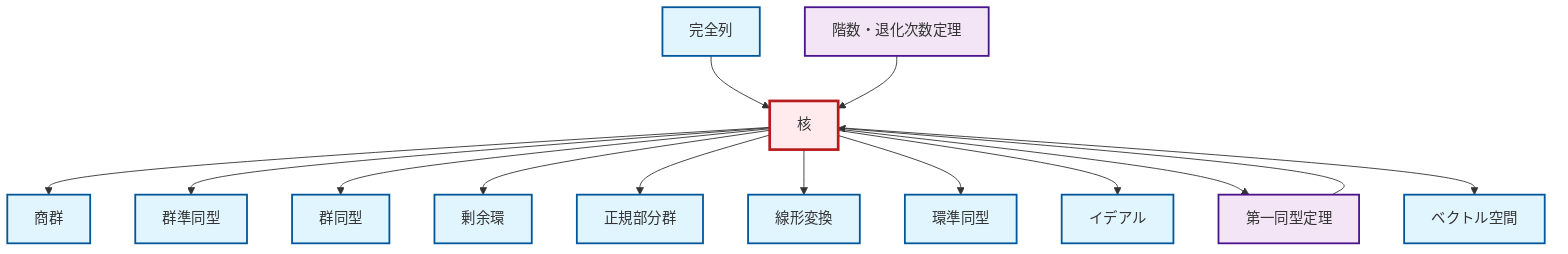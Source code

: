 graph TD
    classDef definition fill:#e1f5fe,stroke:#01579b,stroke-width:2px
    classDef theorem fill:#f3e5f5,stroke:#4a148c,stroke-width:2px
    classDef axiom fill:#fff3e0,stroke:#e65100,stroke-width:2px
    classDef example fill:#e8f5e9,stroke:#1b5e20,stroke-width:2px
    classDef current fill:#ffebee,stroke:#b71c1c,stroke-width:3px
    def-ideal["イデアル"]:::definition
    def-vector-space["ベクトル空間"]:::definition
    def-linear-transformation["線形変換"]:::definition
    def-isomorphism["群同型"]:::definition
    def-quotient-group["商群"]:::definition
    thm-rank-nullity["階数・退化次数定理"]:::theorem
    def-quotient-ring["剰余環"]:::definition
    def-exact-sequence["完全列"]:::definition
    def-kernel["核"]:::definition
    def-homomorphism["群準同型"]:::definition
    def-normal-subgroup["正規部分群"]:::definition
    def-ring-homomorphism["環準同型"]:::definition
    thm-first-isomorphism["第一同型定理"]:::theorem
    def-kernel --> def-quotient-group
    def-kernel --> def-homomorphism
    def-kernel --> def-isomorphism
    def-kernel --> def-quotient-ring
    def-exact-sequence --> def-kernel
    def-kernel --> def-normal-subgroup
    thm-first-isomorphism --> def-kernel
    def-kernel --> def-linear-transformation
    def-kernel --> def-ring-homomorphism
    def-kernel --> def-ideal
    def-kernel --> thm-first-isomorphism
    def-kernel --> def-vector-space
    thm-rank-nullity --> def-kernel
    class def-kernel current